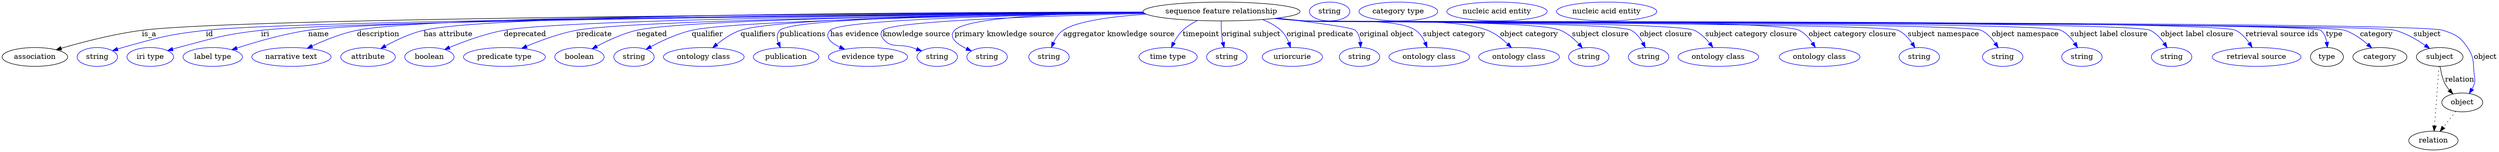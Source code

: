 digraph {
	graph [bb="0,0,4753.4,283"];
	node [label="\N"];
	"sequence feature relationship"	[height=0.5,
		label="sequence feature relationship",
		pos="2322.4,265",
		width=4.1524];
	association	[height=0.5,
		pos="62.394,178",
		width=1.7332];
	"sequence feature relationship" -> association	[label=is_a,
		lp="279.39,221.5",
		pos="e,102.71,191.78 2173.3,263.4 1732.3,261.34 452.51,253.32 265.39,229 212.36,222.11 153.12,206.58 112.39,194.65"];
	id	[color=blue,
		height=0.5,
		label=string,
		pos="181.39,178",
		width=1.0652];
	"sequence feature relationship" -> id	[color=blue,
		label=id,
		lp="394.39,221.5",
		pos="e,210.38,189.97 2173.6,262.92 1751.1,259.62 562.58,248.7 387.39,229 316.11,220.98 298.47,215.35 229.39,196 226.29,195.13 223.09,\
194.16 219.89,193.14",
		style=solid];
	iri	[color=blue,
		height=0.5,
		label="iri type",
		pos="282.39,178",
		width=1.2277];
	"sequence feature relationship" -> iri	[color=blue,
		label=iri,
		lp="500.39,221.5",
		pos="e,315.32,190.14 2173.8,262.76 1767.4,259.16 656.97,247.7 492.39,229 421.55,220.95 404.32,214.25 335.39,196 332.02,195.11 328.55,\
194.13 325.07,193.11",
		style=solid];
	name	[color=blue,
		height=0.5,
		label="label type",
		pos="401.39,178",
		width=1.5707];
	"sequence feature relationship" -> name	[color=blue,
		label=name,
		lp="602.39,221.5",
		pos="e,437.57,191.87 2173.6,263.13 1781.2,260.54 737.26,251.58 582.39,229 535.51,222.16 483.52,206.97 447.34,195.12",
		style=solid];
	description	[color=blue,
		height=0.5,
		label="narrative text",
		pos="551.39,178",
		width=2.0943];
	"sequence feature relationship" -> description	[color=blue,
		label=description,
		lp="715.89,221.5",
		pos="e,581.26,194.62 2172.9,263.9 1794.7,263.2 819.42,258.54 675.39,229 645.79,222.93 614.22,210.1 590.34,198.95",
		style=solid];
	"has attribute"	[color=blue,
		height=0.5,
		label=attribute,
		pos="696.39,178",
		width=1.4443];
	"sequence feature relationship" -> "has attribute"	[color=blue,
		label="has attribute",
		lp="848.39,221.5",
		pos="e,720.34,194.01 2172.9,264.11 1815.6,263.88 932.08,260.11 801.39,229 775.85,222.92 749.15,210.11 729.07,198.98",
		style=solid];
	deprecated	[color=blue,
		height=0.5,
		label=boolean,
		pos="813.39,178",
		width=1.2999];
	"sequence feature relationship" -> deprecated	[color=blue,
		label=deprecated,
		lp="994.89,221.5",
		pos="e,842.36,192.32 2173.9,262.84 1844.3,259.87 1071.5,250.69 954.39,229 918.53,222.36 879.58,207.95 851.72,196.3",
		style=solid];
	predicate	[color=blue,
		height=0.5,
		label="predicate type",
		pos="956.39,178",
		width=2.1665];
	"sequence feature relationship" -> predicate	[color=blue,
		label=predicate,
		lp="1126.4,221.5",
		pos="e,989.07,194.43 2174.1,262.47 1870.1,258.93 1195.8,248.93 1092.4,229 1059.8,222.73 1024.7,209.66 998.37,198.45",
		style=solid];
	negated	[color=blue,
		height=0.5,
		label=boolean,
		pos="1099.4,178",
		width=1.2999];
	"sequence feature relationship" -> negated	[color=blue,
		label=negated,
		lp="1236.4,221.5",
		pos="e,1123.7,193.71 2174,262.64 1892,259.58 1298.8,250.64 1207.4,229 1181.1,222.77 1153.4,209.83 1132.7,198.67",
		style=solid];
	qualifier	[color=blue,
		height=0.5,
		label=string,
		pos="1202.4,178",
		width=1.0652];
	"sequence feature relationship" -> qualifier	[color=blue,
		label=qualifier,
		lp="1342.4,221.5",
		pos="e,1225.5,192.74 2174.9,262.07 1914.7,258.18 1393.8,248.13 1312.4,229 1284.8,222.53 1255.7,208.97 1234.4,197.61",
		style=solid];
	qualifiers	[color=blue,
		height=0.5,
		label="ontology class",
		pos="1335.4,178",
		width=2.1304];
	"sequence feature relationship" -> qualifiers	[color=blue,
		label=qualifiers,
		lp="1438.9,221.5",
		pos="e,1352.5,195.59 2173.8,262.99 1932.7,260.66 1475.9,253.08 1405.4,229 1388.8,223.34 1372.7,212.36 1360.2,202.14",
		style=solid];
	publications	[color=blue,
		height=0.5,
		label=publication,
		pos="1492.4,178",
		width=1.7332];
	"sequence feature relationship" -> publications	[color=blue,
		label=publications,
		lp="1524.4,221.5",
		pos="e,1481.4,195.88 2173.7,263.09 1938.3,260.91 1504,253.56 1480.4,229 1474.3,222.63 1474.7,213.73 1477.5,205.2",
		style=solid];
	"has evidence"	[color=blue,
		height=0.5,
		label="evidence type",
		pos="1648.4,178",
		width=2.0943];
	"sequence feature relationship" -> "has evidence"	[color=blue,
		label="has evidence",
		lp="1622.9,221.5",
		pos="e,1604.1,192.7 2174.4,262.23 1962.7,258.97 1596.7,250.27 1576.4,229 1564.6,216.67 1576.9,205.56 1594.5,196.96",
		style=solid];
	"knowledge source"	[color=blue,
		height=0.5,
		label=string,
		pos="1780.4,178",
		width=1.0652];
	"sequence feature relationship" -> "knowledge source"	[color=blue,
		label="knowledge source",
		lp="1740.9,221.5",
		pos="e,1751,189.57 2176.4,261.11 1991.1,256.71 1693.4,246.9 1676.4,229 1671.8,224.16 1672.5,219.39 1676.4,214 1691.8,192.87 1707.6,204.36 \
1732.4,196 1735.3,195.01 1738.3,193.98 1741.4,192.93",
		style=solid];
	"primary knowledge source"	[color=blue,
		height=0.5,
		label=string,
		pos="1875.4,178",
		width=1.0652];
	"sequence feature relationship" -> "primary knowledge source"	[color=blue,
		label="primary knowledge source",
		lp="1908.4,221.5",
		pos="e,1845.5,189.63 2173.2,263.87 2031.9,262.15 1837.7,255 1813.4,229 1801.1,215.82 1817.4,203.1 1836.4,193.79",
		style=solid];
	"aggregator knowledge source"	[color=blue,
		height=0.5,
		label=string,
		pos="1993.4,178",
		width=1.0652];
	"sequence feature relationship" -> "aggregator knowledge source"	[color=blue,
		label="aggregator knowledge source",
		lp="2126.9,221.5",
		pos="e,1998.1,196.21 2179,259.88 2114.3,255.53 2046.6,246.73 2020.4,229 2012.1,223.39 2006.2,214.39 2002,205.56",
		style=solid];
	timepoint	[color=blue,
		height=0.5,
		label="time type",
		pos="2220.4,178",
		width=1.5346];
	"sequence feature relationship" -> timepoint	[color=blue,
		label=timepoint,
		lp="2283.4,221.5",
		pos="e,2226.8,196.04 2276.6,247.74 2266.5,242.77 2256.5,236.56 2248.4,229 2241.3,222.39 2235.6,213.58 2231.2,205.19",
		style=solid];
	"original subject"	[color=blue,
		height=0.5,
		label=string,
		pos="2332.4,178",
		width=1.0652];
	"sequence feature relationship" -> "original subject"	[color=blue,
		label="original subject",
		lp="2379.4,221.5",
		pos="e,2327.2,195.93 2321.8,246.8 2321.6,237.12 2321.9,224.84 2323.4,214 2323.8,211.3 2324.3,208.5 2324.8,205.72",
		style=solid];
	"original predicate"	[color=blue,
		height=0.5,
		label=uriorcurie,
		pos="2457.4,178",
		width=1.5887];
	"sequence feature relationship" -> "original predicate"	[color=blue,
		label="original predicate",
		lp="2509.9,221.5",
		pos="e,2453.8,196 2400.3,249.58 2413.1,244.62 2425.4,237.95 2435.4,229 2442.3,222.83 2447.2,214.08 2450.5,205.62",
		style=solid];
	"original object"	[color=blue,
		height=0.5,
		label=string,
		pos="2585.4,178",
		width=1.0652];
	"sequence feature relationship" -> "original object"	[color=blue,
		label="original object",
		lp="2636.9,221.5",
		pos="e,2587.4,196.15 2428.6,252.32 2496.1,244.42 2571.8,234.47 2577.4,229 2583.4,223.12 2586,214.66 2587,206.36",
		style=solid];
	"subject category"	[color=blue,
		height=0.5,
		label="ontology class",
		pos="2718.4,178",
		width=2.1304];
	"sequence feature relationship" -> "subject category"	[color=blue,
		label="subject category",
		lp="2765.9,221.5",
		pos="e,2714.1,196.3 2428.8,252.3 2446.4,250.46 2464.4,248.63 2481.4,247 2528.2,242.5 2653.2,255.11 2692.4,229 2700.6,223.5 2706.4,214.52 \
2710.4,205.67",
		style=solid];
	"object category"	[color=blue,
		height=0.5,
		label="ontology class",
		pos="2889.4,178",
		width=2.1304];
	"sequence feature relationship" -> "object category"	[color=blue,
		label="object category",
		lp="2908.9,221.5",
		pos="e,2875,195.74 2426.7,252.03 2444.9,250.17 2463.7,248.4 2481.4,247 2558.6,240.88 2757.3,257.23 2829.4,229 2843.8,223.35 2857.3,212.78 \
2867.9,202.81",
		style=solid];
	"subject closure"	[color=blue,
		height=0.5,
		label=string,
		pos="3022.4,178",
		width=1.0652];
	"sequence feature relationship" -> "subject closure"	[color=blue,
		label="subject closure",
		lp="3044.9,221.5",
		pos="e,3010.2,195.3 2425.4,251.93 2444,250.05 2463.3,248.3 2481.4,247 2535.4,243.12 2918.4,249.68 2968.4,229 2981.8,223.45 2994,212.98 \
3003.3,203.05",
		style=solid];
	"object closure"	[color=blue,
		height=0.5,
		label=string,
		pos="3136.4,178",
		width=1.0652];
	"sequence feature relationship" -> "object closure"	[color=blue,
		label="object closure",
		lp="3169.4,221.5",
		pos="e,3130,196.13 2424.9,251.86 2443.7,249.97 2463.1,248.24 2481.4,247 2515.9,244.66 3073.2,245.82 3103.4,229 3112.9,223.69 3120.2,214.32 \
3125.5,205.12",
		style=solid];
	"subject category closure"	[color=blue,
		height=0.5,
		label="ontology class",
		pos="3269.4,178",
		width=2.1304];
	"sequence feature relationship" -> "subject category closure"	[color=blue,
		label="subject category closure",
		lp="3331.9,221.5",
		pos="e,3258.9,196.29 2424.5,251.83 2443.4,249.93 2463,248.21 2481.4,247 2522.5,244.31 3185.8,246.03 3223.4,229 3235,223.73 3245,213.97 \
3252.7,204.46",
		style=solid];
	"object category closure"	[color=blue,
		height=0.5,
		label="ontology class",
		pos="3462.4,178",
		width=2.1304];
	"sequence feature relationship" -> "object category closure"	[color=blue,
		label="object category closure",
		lp="3524.9,221.5",
		pos="e,3454.1,196.25 2424.1,251.79 2443.1,249.89 2462.8,248.17 2481.4,247 2533.6,243.71 3376.6,252.41 3423.4,229 3433.8,223.78 3442.3,\
214.29 3448.7,204.98",
		style=solid];
	"subject namespace"	[color=blue,
		height=0.5,
		label=string,
		pos="3652.4,178",
		width=1.0652];
	"sequence feature relationship" -> "subject namespace"	[color=blue,
		label="subject namespace",
		lp="3698.4,221.5",
		pos="e,3644.1,195.78 2424.1,251.74 2443.1,249.84 2462.8,248.14 2481.4,247 2512.8,245.08 3584.2,242.84 3612.4,229 3623.2,223.68 3632.1,\
213.86 3638.7,204.32",
		style=solid];
	"object namespace"	[color=blue,
		height=0.5,
		label=string,
		pos="3811.4,178",
		width=1.0652];
	"sequence feature relationship" -> "object namespace"	[color=blue,
		label="object namespace",
		lp="3854.4,221.5",
		pos="e,3802.8,195.8 2424.1,251.71 2443.1,249.82 2462.8,248.12 2481.4,247 2517.1,244.84 3738.1,244.54 3770.4,229 3781.4,223.7 3790.4,213.89 \
3797.2,204.35",
		style=solid];
	"subject label closure"	[color=blue,
		height=0.5,
		label=string,
		pos="3962.4,178",
		width=1.0652];
	"sequence feature relationship" -> "subject label closure"	[color=blue,
		label="subject label closure",
		lp="4014.4,221.5",
		pos="e,3954.1,195.79 2423.6,251.73 2442.8,249.82 2462.7,248.11 2481.4,247 2521.4,244.62 3886.4,246.57 3922.4,229 3933.3,223.7 3942.1,\
213.88 3948.7,204.34",
		style=solid];
	"object label closure"	[color=blue,
		height=0.5,
		label=string,
		pos="4133.4,178",
		width=1.0652];
	"sequence feature relationship" -> "object label closure"	[color=blue,
		label="object label closure",
		lp="4181.9,221.5",
		pos="e,4124.8,195.81 2423.6,251.71 2442.8,249.8 2462.7,248.1 2481.4,247 2526.1,244.37 4052,248.37 4092.4,229 4103.4,223.72 4112.4,213.9 \
4119.2,204.36",
		style=solid];
	"retrieval source ids"	[color=blue,
		height=0.5,
		label="retrieval source",
		pos="4295.4,178",
		width=2.347];
	"sequence feature relationship" -> "retrieval source ids"	[color=blue,
		label="retrieval source ids",
		lp="4343.9,221.5",
		pos="e,4286.8,196.3 2423.6,251.7 2442.8,249.79 2462.7,248.09 2481.4,247 2530.6,244.13 4211.1,250.57 4255.4,229 4266.1,223.78 4274.9,214.17 \
4281.4,204.76",
		style=solid];
	type	[height=0.5,
		pos="4429.4,178",
		width=0.86659];
	"sequence feature relationship" -> type	[color=blue,
		label=type,
		lp="4443.4,221.5",
		pos="e,4430.2,196.19 2423.6,251.69 2442.8,249.78 2462.7,248.08 2481.4,247 2508.2,245.44 4396.4,245.75 4417.4,229 4424.2,223.55 4427.6,\
214.93 4429.2,206.37",
		style=solid];
	category	[height=0.5,
		pos="4530.4,178",
		width=1.4263];
	"sequence feature relationship" -> category	[color=blue,
		label=category,
		lp="4523.9,221.5",
		pos="e,4514.8,195.26 2423.6,251.68 2442.8,249.78 2462.7,248.08 2481.4,247 2536.4,243.82 4411.2,246.59 4463.4,229 4479.6,223.54 4495.1,\
212.51 4507.1,202.2",
		style=solid];
	subject	[height=0.5,
		pos="4644.4,178",
		width=1.2277];
	"sequence feature relationship" -> subject	[color=blue,
		label=subject,
		lp="4620.4,221.5",
		pos="e,4625.1,194.33 2423.6,251.68 2442.8,249.77 2462.7,248.08 2481.4,247 2539,243.68 4503.8,244.41 4559.4,229 4580.1,223.25 4601,211.09 \
4616.9,200.2",
		style=solid];
	object	[height=0.5,
		pos="4687.4,91",
		width=1.0832];
	"sequence feature relationship" -> object	[color=blue,
		label=object,
		lp="4731.4,178",
		pos="e,4700.8,108.09 2423.6,251.67 2442.8,249.77 2462.7,248.08 2481.4,247 2541.5,243.54 4593,247.39 4650.4,229 4674.7,221.21 4683,217.1 \
4697.4,196 4711.3,175.59 4707.5,166.51 4710.4,142 4711.2,135.38 4712.3,133.39 4710.4,127 4709.4,123.55 4707.9,120.13 4706.1,116.85",
		style=solid];
	association_type	[color=blue,
		height=0.5,
		label=string,
		pos="2528.4,265",
		width=1.0652];
	association_category	[color=blue,
		height=0.5,
		label="category type",
		pos="2659.4,265",
		width=2.0762];
	subject -> object	[label=relation,
		lp="4682.4,134.5",
		pos="e,4669.5,107.23 4645.5,159.55 4646.7,149.57 4649.2,137.07 4654.4,127 4656.6,122.68 4659.5,118.52 4662.7,114.66"];
	relation	[height=0.5,
		pos="4632.4,18",
		width=1.2999];
	subject -> relation	[pos="e,4633.7,36.188 4643.1,159.79 4641,132.48 4637,78.994 4634.5,46.38",
		style=dotted];
	"sequence feature relationship_subject"	[color=blue,
		height=0.5,
		label="nucleic acid entity",
		pos="2847.4,265",
		width=2.6539];
	object -> relation	[pos="e,4645.2,35.54 4674.9,73.889 4668,64.939 4659.2,53.617 4651.4,43.584",
		style=dotted];
	"sequence feature relationship_object"	[color=blue,
		height=0.5,
		label="nucleic acid entity",
		pos="3056.4,265",
		width=2.6539];
}
